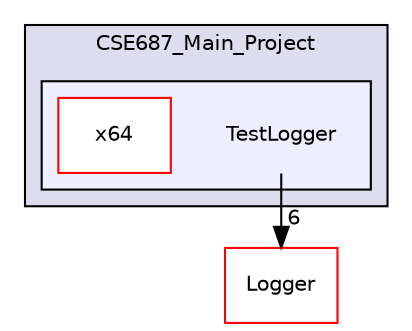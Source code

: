 digraph "D:/GitHub/CSE687/CSE687_Main_Project/TestLogger" {
  compound=true
  node [ fontsize="10", fontname="Helvetica"];
  edge [ labelfontsize="10", labelfontname="Helvetica"];
  subgraph clusterdir_e0c9d52a8ab80760700742b6d772e6db {
    graph [ bgcolor="#ddddee", pencolor="black", label="CSE687_Main_Project" fontname="Helvetica", fontsize="10", URL="dir_e0c9d52a8ab80760700742b6d772e6db.html"]
  subgraph clusterdir_5cf5ffd59e3585d63c58e59f2bc05552 {
    graph [ bgcolor="#eeeeff", pencolor="black", label="" URL="dir_5cf5ffd59e3585d63c58e59f2bc05552.html"];
    dir_5cf5ffd59e3585d63c58e59f2bc05552 [shape=plaintext label="TestLogger"];
    dir_bce1c36077ce3298bfafeb58d5b682db [shape=box label="x64" color="red" fillcolor="white" style="filled" URL="dir_bce1c36077ce3298bfafeb58d5b682db.html"];
  }
  }
  dir_5b19f245b9b8b0def5eedd6642d045c2 [shape=box label="Logger" fillcolor="white" style="filled" color="red" URL="dir_5b19f245b9b8b0def5eedd6642d045c2.html"];
  dir_5cf5ffd59e3585d63c58e59f2bc05552->dir_5b19f245b9b8b0def5eedd6642d045c2 [headlabel="6", labeldistance=1.5 headhref="dir_000008_000011.html"];
}
